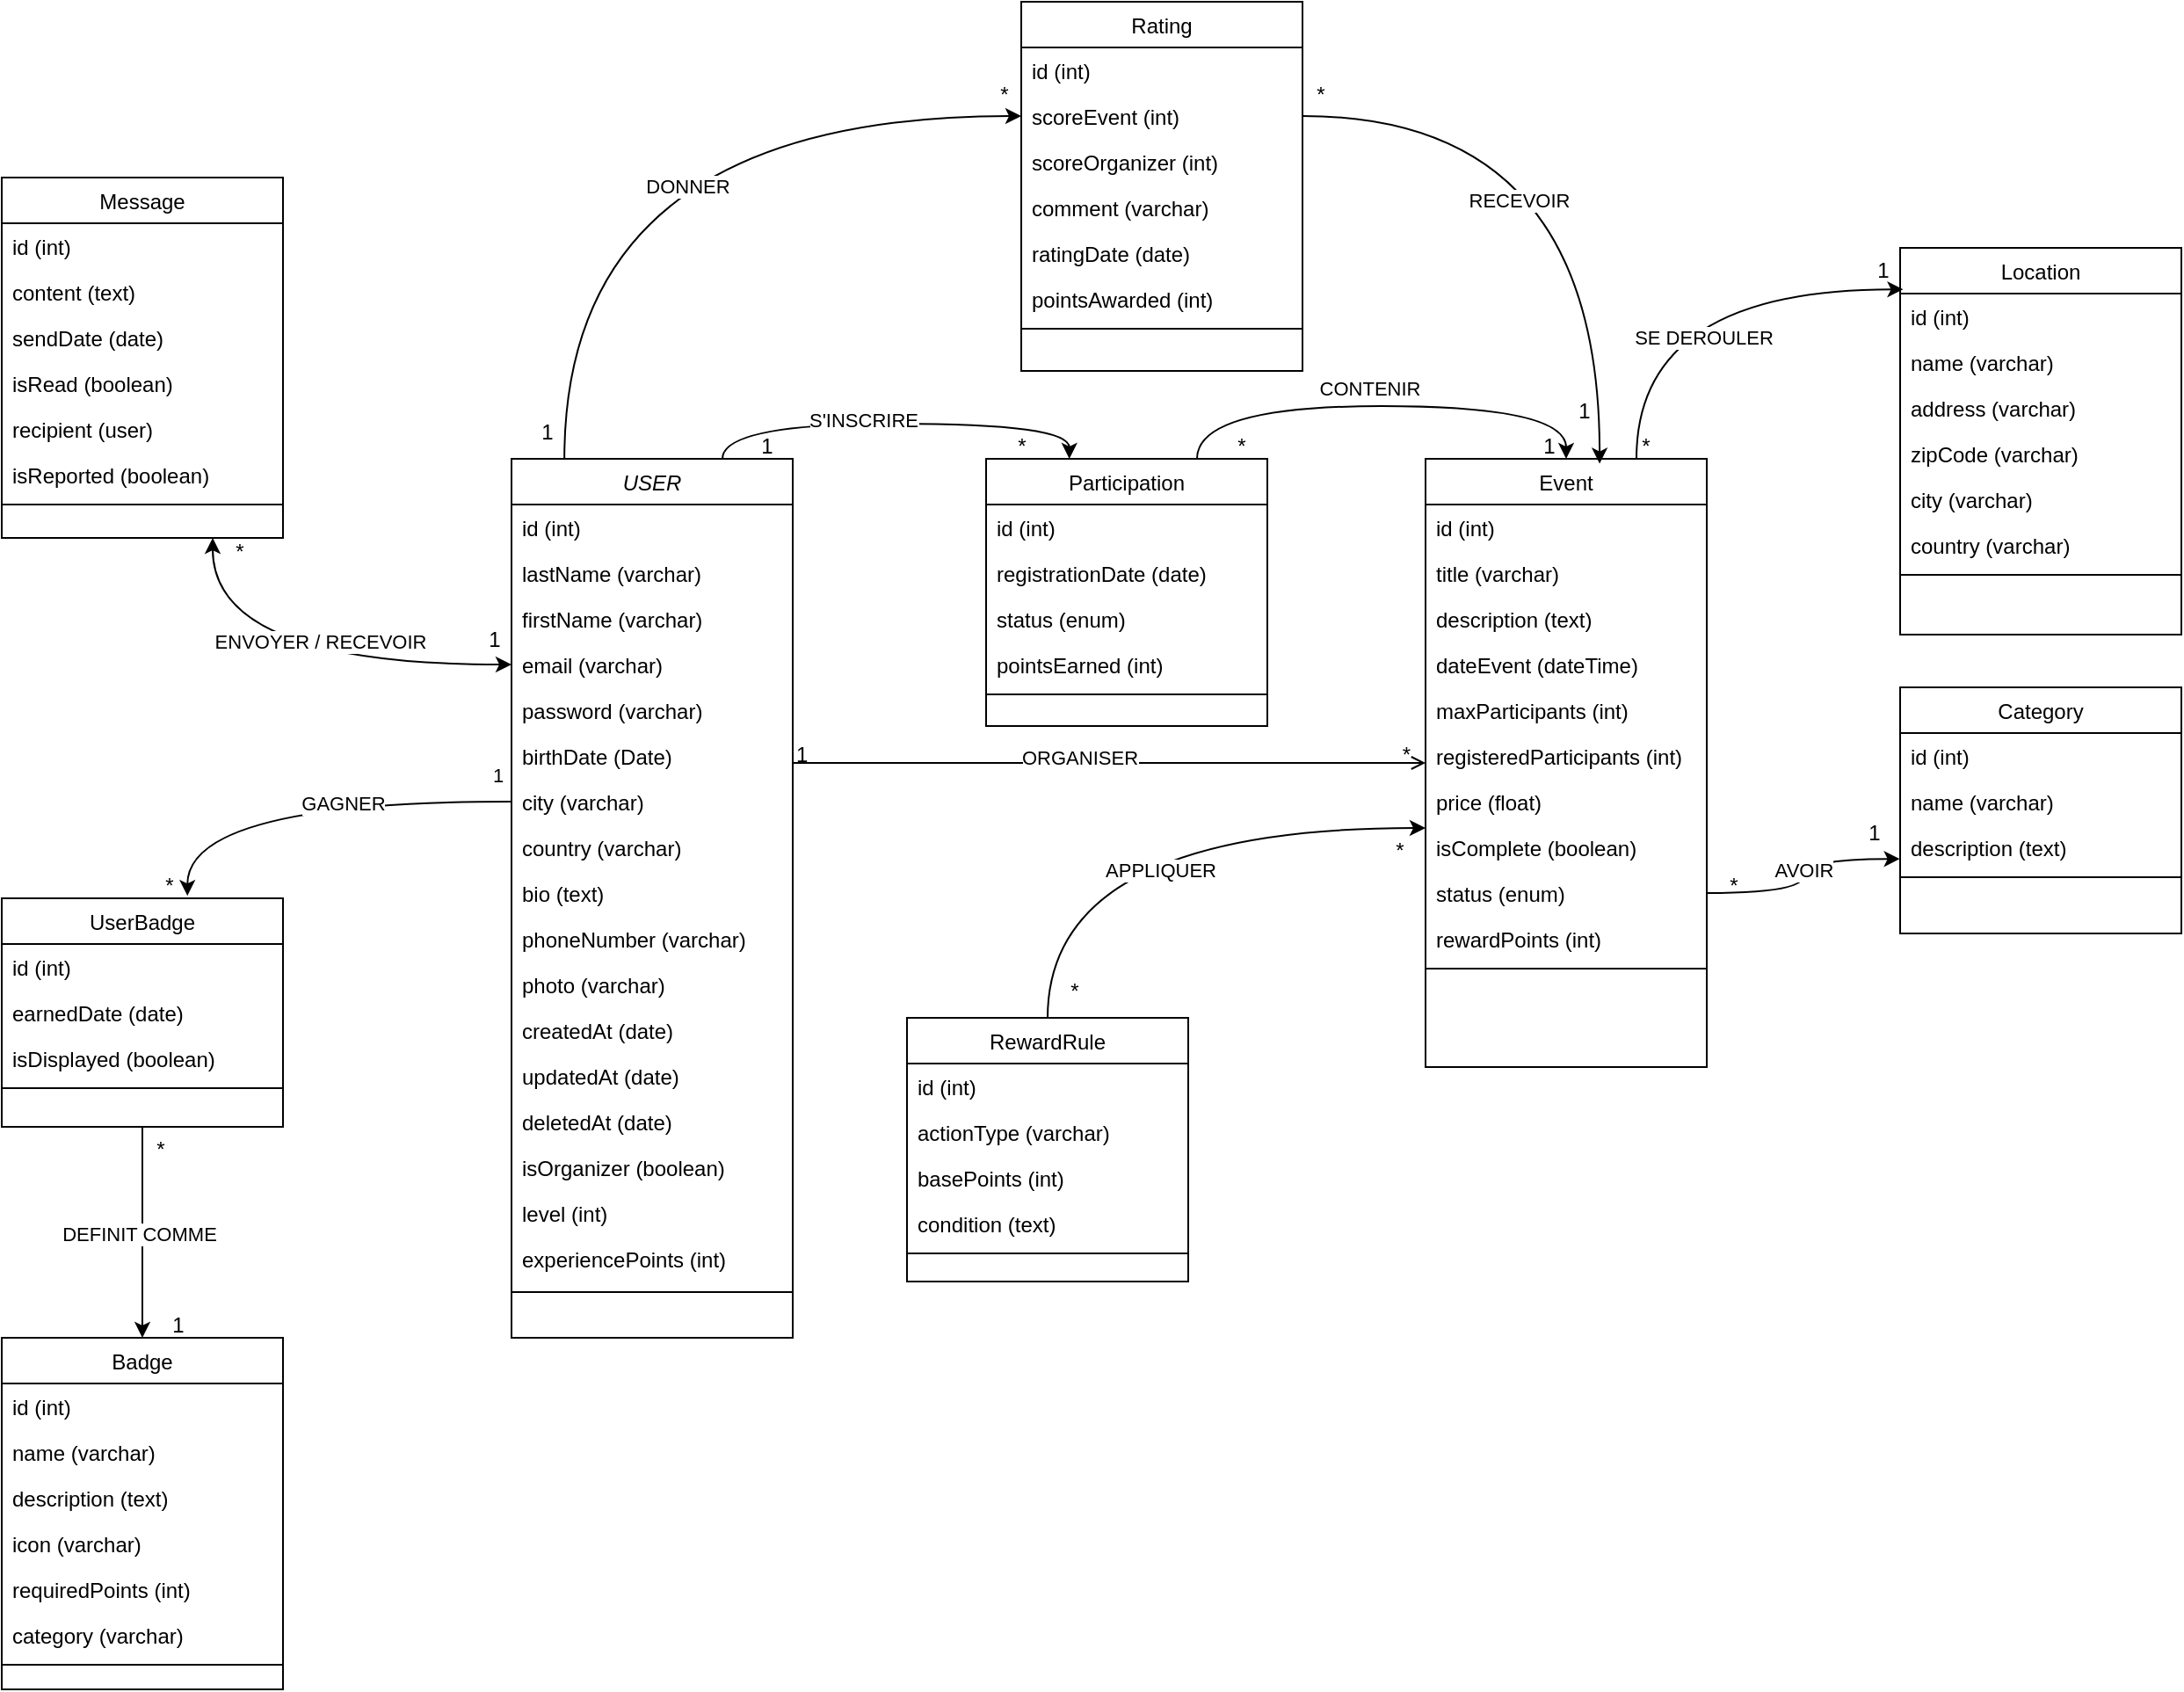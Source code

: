 <mxfile version="24.8.3" pages="3">
  <diagram id="C5RBs43oDa-KdzZeNtuy" name="Page-1">
    <mxGraphModel dx="3187" dy="1642" grid="1" gridSize="10" guides="1" tooltips="1" connect="1" arrows="1" fold="1" page="1" pageScale="1" pageWidth="827" pageHeight="1169" math="0" shadow="0">
      <root>
        <mxCell id="WIyWlLk6GJQsqaUBKTNV-0" />
        <mxCell id="WIyWlLk6GJQsqaUBKTNV-1" parent="WIyWlLk6GJQsqaUBKTNV-0" />
        <mxCell id="zkfFHV4jXpPFQw0GAbJ--0" value="USER" style="swimlane;fontStyle=2;align=center;verticalAlign=top;childLayout=stackLayout;horizontal=1;startSize=26;horizontalStack=0;resizeParent=1;resizeLast=0;collapsible=1;marginBottom=0;rounded=0;shadow=0;strokeWidth=1;" parent="WIyWlLk6GJQsqaUBKTNV-1" vertex="1">
          <mxGeometry x="330" y="320" width="160" height="500" as="geometry">
            <mxRectangle x="230" y="140" width="160" height="26" as="alternateBounds" />
          </mxGeometry>
        </mxCell>
        <mxCell id="zkfFHV4jXpPFQw0GAbJ--1" value="id (int)" style="text;align=left;verticalAlign=top;spacingLeft=4;spacingRight=4;overflow=hidden;rotatable=0;points=[[0,0.5],[1,0.5]];portConstraint=eastwest;" parent="zkfFHV4jXpPFQw0GAbJ--0" vertex="1">
          <mxGeometry y="26" width="160" height="26" as="geometry" />
        </mxCell>
        <mxCell id="zkfFHV4jXpPFQw0GAbJ--2" value="lastName (varchar)" style="text;align=left;verticalAlign=top;spacingLeft=4;spacingRight=4;overflow=hidden;rotatable=0;points=[[0,0.5],[1,0.5]];portConstraint=eastwest;rounded=0;shadow=0;html=0;" parent="zkfFHV4jXpPFQw0GAbJ--0" vertex="1">
          <mxGeometry y="52" width="160" height="26" as="geometry" />
        </mxCell>
        <mxCell id="zkfFHV4jXpPFQw0GAbJ--3" value="firstName (varchar)" style="text;align=left;verticalAlign=top;spacingLeft=4;spacingRight=4;overflow=hidden;rotatable=0;points=[[0,0.5],[1,0.5]];portConstraint=eastwest;rounded=0;shadow=0;html=0;" parent="zkfFHV4jXpPFQw0GAbJ--0" vertex="1">
          <mxGeometry y="78" width="160" height="26" as="geometry" />
        </mxCell>
        <mxCell id="zkfFHV4jXpPFQw0GAbJ--5" value="email (varchar)" style="text;align=left;verticalAlign=top;spacingLeft=4;spacingRight=4;overflow=hidden;rotatable=0;points=[[0,0.5],[1,0.5]];portConstraint=eastwest;" parent="zkfFHV4jXpPFQw0GAbJ--0" vertex="1">
          <mxGeometry y="104" width="160" height="26" as="geometry" />
        </mxCell>
        <mxCell id="frQt0z7kCmQg0s9N4Y5u-1" value="password (varchar)" style="text;align=left;verticalAlign=top;spacingLeft=4;spacingRight=4;overflow=hidden;rotatable=0;points=[[0,0.5],[1,0.5]];portConstraint=eastwest;rounded=0;shadow=0;html=0;" vertex="1" parent="zkfFHV4jXpPFQw0GAbJ--0">
          <mxGeometry y="130" width="160" height="26" as="geometry" />
        </mxCell>
        <mxCell id="frQt0z7kCmQg0s9N4Y5u-3" value="birthDate (Date)" style="text;align=left;verticalAlign=top;spacingLeft=4;spacingRight=4;overflow=hidden;rotatable=0;points=[[0,0.5],[1,0.5]];portConstraint=eastwest;rounded=0;shadow=0;html=0;" vertex="1" parent="zkfFHV4jXpPFQw0GAbJ--0">
          <mxGeometry y="156" width="160" height="26" as="geometry" />
        </mxCell>
        <mxCell id="frQt0z7kCmQg0s9N4Y5u-2" value="city (varchar)" style="text;align=left;verticalAlign=top;spacingLeft=4;spacingRight=4;overflow=hidden;rotatable=0;points=[[0,0.5],[1,0.5]];portConstraint=eastwest;rounded=0;shadow=0;html=0;" vertex="1" parent="zkfFHV4jXpPFQw0GAbJ--0">
          <mxGeometry y="182" width="160" height="26" as="geometry" />
        </mxCell>
        <mxCell id="frQt0z7kCmQg0s9N4Y5u-52" value="country (varchar)" style="text;align=left;verticalAlign=top;spacingLeft=4;spacingRight=4;overflow=hidden;rotatable=0;points=[[0,0.5],[1,0.5]];portConstraint=eastwest;rounded=0;shadow=0;html=0;" vertex="1" parent="zkfFHV4jXpPFQw0GAbJ--0">
          <mxGeometry y="208" width="160" height="26" as="geometry" />
        </mxCell>
        <mxCell id="frQt0z7kCmQg0s9N4Y5u-4" value="bio (text)" style="text;align=left;verticalAlign=top;spacingLeft=4;spacingRight=4;overflow=hidden;rotatable=0;points=[[0,0.5],[1,0.5]];portConstraint=eastwest;rounded=0;shadow=0;html=0;" vertex="1" parent="zkfFHV4jXpPFQw0GAbJ--0">
          <mxGeometry y="234" width="160" height="26" as="geometry" />
        </mxCell>
        <mxCell id="frQt0z7kCmQg0s9N4Y5u-26" value="phoneNumber (varchar)" style="text;align=left;verticalAlign=top;spacingLeft=4;spacingRight=4;overflow=hidden;rotatable=0;points=[[0,0.5],[1,0.5]];portConstraint=eastwest;rounded=0;shadow=0;html=0;" vertex="1" parent="zkfFHV4jXpPFQw0GAbJ--0">
          <mxGeometry y="260" width="160" height="26" as="geometry" />
        </mxCell>
        <mxCell id="frQt0z7kCmQg0s9N4Y5u-0" value="photo (varchar)" style="text;align=left;verticalAlign=top;spacingLeft=4;spacingRight=4;overflow=hidden;rotatable=0;points=[[0,0.5],[1,0.5]];portConstraint=eastwest;rounded=0;shadow=0;html=0;" vertex="1" parent="zkfFHV4jXpPFQw0GAbJ--0">
          <mxGeometry y="286" width="160" height="26" as="geometry" />
        </mxCell>
        <mxCell id="frQt0z7kCmQg0s9N4Y5u-54" value="createdAt (date)" style="text;align=left;verticalAlign=top;spacingLeft=4;spacingRight=4;overflow=hidden;rotatable=0;points=[[0,0.5],[1,0.5]];portConstraint=eastwest;rounded=0;shadow=0;html=0;" vertex="1" parent="zkfFHV4jXpPFQw0GAbJ--0">
          <mxGeometry y="312" width="160" height="26" as="geometry" />
        </mxCell>
        <mxCell id="frQt0z7kCmQg0s9N4Y5u-55" value="updatedAt (date)" style="text;align=left;verticalAlign=top;spacingLeft=4;spacingRight=4;overflow=hidden;rotatable=0;points=[[0,0.5],[1,0.5]];portConstraint=eastwest;rounded=0;shadow=0;html=0;" vertex="1" parent="zkfFHV4jXpPFQw0GAbJ--0">
          <mxGeometry y="338" width="160" height="26" as="geometry" />
        </mxCell>
        <mxCell id="frQt0z7kCmQg0s9N4Y5u-53" value="deletedAt (date)" style="text;align=left;verticalAlign=top;spacingLeft=4;spacingRight=4;overflow=hidden;rotatable=0;points=[[0,0.5],[1,0.5]];portConstraint=eastwest;rounded=0;shadow=0;html=0;" vertex="1" parent="zkfFHV4jXpPFQw0GAbJ--0">
          <mxGeometry y="364" width="160" height="26" as="geometry" />
        </mxCell>
        <mxCell id="frQt0z7kCmQg0s9N4Y5u-57" value="isOrganizer (boolean)" style="text;align=left;verticalAlign=top;spacingLeft=4;spacingRight=4;overflow=hidden;rotatable=0;points=[[0,0.5],[1,0.5]];portConstraint=eastwest;rounded=0;shadow=0;html=0;" vertex="1" parent="zkfFHV4jXpPFQw0GAbJ--0">
          <mxGeometry y="390" width="160" height="26" as="geometry" />
        </mxCell>
        <mxCell id="frQt0z7kCmQg0s9N4Y5u-60" value="level (int)" style="text;align=left;verticalAlign=top;spacingLeft=4;spacingRight=4;overflow=hidden;rotatable=0;points=[[0,0.5],[1,0.5]];portConstraint=eastwest;rounded=0;shadow=0;html=0;" vertex="1" parent="zkfFHV4jXpPFQw0GAbJ--0">
          <mxGeometry y="416" width="160" height="26" as="geometry" />
        </mxCell>
        <mxCell id="frQt0z7kCmQg0s9N4Y5u-58" value="experiencePoints (int)" style="text;align=left;verticalAlign=top;spacingLeft=4;spacingRight=4;overflow=hidden;rotatable=0;points=[[0,0.5],[1,0.5]];portConstraint=eastwest;rounded=0;shadow=0;html=0;" vertex="1" parent="zkfFHV4jXpPFQw0GAbJ--0">
          <mxGeometry y="442" width="160" height="26" as="geometry" />
        </mxCell>
        <mxCell id="zkfFHV4jXpPFQw0GAbJ--4" value="" style="line;html=1;strokeWidth=1;align=left;verticalAlign=middle;spacingTop=-1;spacingLeft=3;spacingRight=3;rotatable=0;labelPosition=right;points=[];portConstraint=eastwest;" parent="zkfFHV4jXpPFQw0GAbJ--0" vertex="1">
          <mxGeometry y="468" width="160" height="12" as="geometry" />
        </mxCell>
        <mxCell id="mFLtXefzZM77wNrUsiu5-21" style="edgeStyle=orthogonalEdgeStyle;rounded=0;orthogonalLoop=1;jettySize=auto;html=1;exitX=1;exitY=0.5;exitDx=0;exitDy=0;entryX=-0.001;entryY=0.754;entryDx=0;entryDy=0;entryPerimeter=0;curved=1;" edge="1" parent="WIyWlLk6GJQsqaUBKTNV-1" source="zkfFHV4jXpPFQw0GAbJ--22" target="frQt0z7kCmQg0s9N4Y5u-21">
          <mxGeometry relative="1" as="geometry">
            <mxPoint x="1130" y="720" as="targetPoint" />
          </mxGeometry>
        </mxCell>
        <mxCell id="mFLtXefzZM77wNrUsiu5-22" value="AVOIR" style="edgeLabel;html=1;align=center;verticalAlign=middle;resizable=0;points=[];" vertex="1" connectable="0" parent="mFLtXefzZM77wNrUsiu5-21">
          <mxGeometry x="0.056" relative="1" as="geometry">
            <mxPoint as="offset" />
          </mxGeometry>
        </mxCell>
        <mxCell id="zkfFHV4jXpPFQw0GAbJ--17" value="Event" style="swimlane;fontStyle=0;align=center;verticalAlign=top;childLayout=stackLayout;horizontal=1;startSize=26;horizontalStack=0;resizeParent=1;resizeLast=0;collapsible=1;marginBottom=0;rounded=0;shadow=0;strokeWidth=1;" parent="WIyWlLk6GJQsqaUBKTNV-1" vertex="1">
          <mxGeometry x="850" y="320" width="160" height="346" as="geometry">
            <mxRectangle x="550" y="140" width="160" height="26" as="alternateBounds" />
          </mxGeometry>
        </mxCell>
        <mxCell id="zkfFHV4jXpPFQw0GAbJ--18" value="id (int)" style="text;align=left;verticalAlign=top;spacingLeft=4;spacingRight=4;overflow=hidden;rotatable=0;points=[[0,0.5],[1,0.5]];portConstraint=eastwest;" parent="zkfFHV4jXpPFQw0GAbJ--17" vertex="1">
          <mxGeometry y="26" width="160" height="26" as="geometry" />
        </mxCell>
        <mxCell id="zkfFHV4jXpPFQw0GAbJ--19" value="title (varchar)" style="text;align=left;verticalAlign=top;spacingLeft=4;spacingRight=4;overflow=hidden;rotatable=0;points=[[0,0.5],[1,0.5]];portConstraint=eastwest;rounded=0;shadow=0;html=0;" parent="zkfFHV4jXpPFQw0GAbJ--17" vertex="1">
          <mxGeometry y="52" width="160" height="26" as="geometry" />
        </mxCell>
        <mxCell id="frQt0z7kCmQg0s9N4Y5u-5" value="description (text)" style="text;align=left;verticalAlign=top;spacingLeft=4;spacingRight=4;overflow=hidden;rotatable=0;points=[[0,0.5],[1,0.5]];portConstraint=eastwest;rounded=0;shadow=0;html=0;" vertex="1" parent="zkfFHV4jXpPFQw0GAbJ--17">
          <mxGeometry y="78" width="160" height="26" as="geometry" />
        </mxCell>
        <mxCell id="frQt0z7kCmQg0s9N4Y5u-6" value="dateEvent (dateTime)" style="text;align=left;verticalAlign=top;spacingLeft=4;spacingRight=4;overflow=hidden;rotatable=0;points=[[0,0.5],[1,0.5]];portConstraint=eastwest;rounded=0;shadow=0;html=0;" vertex="1" parent="zkfFHV4jXpPFQw0GAbJ--17">
          <mxGeometry y="104" width="160" height="26" as="geometry" />
        </mxCell>
        <mxCell id="frQt0z7kCmQg0s9N4Y5u-8" value="maxParticipants (int)" style="text;align=left;verticalAlign=top;spacingLeft=4;spacingRight=4;overflow=hidden;rotatable=0;points=[[0,0.5],[1,0.5]];portConstraint=eastwest;rounded=0;shadow=0;html=0;" vertex="1" parent="zkfFHV4jXpPFQw0GAbJ--17">
          <mxGeometry y="130" width="160" height="26" as="geometry" />
        </mxCell>
        <mxCell id="frQt0z7kCmQg0s9N4Y5u-50" value="registeredParticipants (int)" style="text;align=left;verticalAlign=top;spacingLeft=4;spacingRight=4;overflow=hidden;rotatable=0;points=[[0,0.5],[1,0.5]];portConstraint=eastwest;rounded=0;shadow=0;html=0;" vertex="1" parent="zkfFHV4jXpPFQw0GAbJ--17">
          <mxGeometry y="156" width="160" height="26" as="geometry" />
        </mxCell>
        <mxCell id="zkfFHV4jXpPFQw0GAbJ--21" value="price (float)" style="text;align=left;verticalAlign=top;spacingLeft=4;spacingRight=4;overflow=hidden;rotatable=0;points=[[0,0.5],[1,0.5]];portConstraint=eastwest;rounded=0;shadow=0;html=0;" parent="zkfFHV4jXpPFQw0GAbJ--17" vertex="1">
          <mxGeometry y="182" width="160" height="26" as="geometry" />
        </mxCell>
        <mxCell id="frQt0z7kCmQg0s9N4Y5u-25" value="isComplete (boolean)" style="text;align=left;verticalAlign=top;spacingLeft=4;spacingRight=4;overflow=hidden;rotatable=0;points=[[0,0.5],[1,0.5]];portConstraint=eastwest;rounded=0;shadow=0;html=0;" vertex="1" parent="zkfFHV4jXpPFQw0GAbJ--17">
          <mxGeometry y="208" width="160" height="26" as="geometry" />
        </mxCell>
        <mxCell id="zkfFHV4jXpPFQw0GAbJ--22" value="status (enum)" style="text;align=left;verticalAlign=top;spacingLeft=4;spacingRight=4;overflow=hidden;rotatable=0;points=[[0,0.5],[1,0.5]];portConstraint=eastwest;rounded=0;shadow=0;html=0;" parent="zkfFHV4jXpPFQw0GAbJ--17" vertex="1">
          <mxGeometry y="234" width="160" height="26" as="geometry" />
        </mxCell>
        <mxCell id="frQt0z7kCmQg0s9N4Y5u-61" value="rewardPoints (int)" style="text;align=left;verticalAlign=top;spacingLeft=4;spacingRight=4;overflow=hidden;rotatable=0;points=[[0,0.5],[1,0.5]];portConstraint=eastwest;rounded=0;shadow=0;html=0;" vertex="1" parent="zkfFHV4jXpPFQw0GAbJ--17">
          <mxGeometry y="260" width="160" height="26" as="geometry" />
        </mxCell>
        <mxCell id="zkfFHV4jXpPFQw0GAbJ--23" value="" style="line;html=1;strokeWidth=1;align=left;verticalAlign=middle;spacingTop=-1;spacingLeft=3;spacingRight=3;rotatable=0;labelPosition=right;points=[];portConstraint=eastwest;" parent="zkfFHV4jXpPFQw0GAbJ--17" vertex="1">
          <mxGeometry y="286" width="160" height="8" as="geometry" />
        </mxCell>
        <mxCell id="zkfFHV4jXpPFQw0GAbJ--26" value="" style="endArrow=open;shadow=0;strokeWidth=1;rounded=0;curved=0;endFill=1;edgeStyle=elbowEdgeStyle;elbow=vertical;" parent="WIyWlLk6GJQsqaUBKTNV-1" source="zkfFHV4jXpPFQw0GAbJ--0" target="zkfFHV4jXpPFQw0GAbJ--17" edge="1">
          <mxGeometry x="0.5" y="41" relative="1" as="geometry">
            <mxPoint x="650" y="502" as="sourcePoint" />
            <mxPoint x="810" y="502" as="targetPoint" />
            <mxPoint x="-40" y="32" as="offset" />
          </mxGeometry>
        </mxCell>
        <mxCell id="zkfFHV4jXpPFQw0GAbJ--27" value="1" style="resizable=0;align=left;verticalAlign=bottom;labelBackgroundColor=none;fontSize=12;" parent="zkfFHV4jXpPFQw0GAbJ--26" connectable="0" vertex="1">
          <mxGeometry x="-1" relative="1" as="geometry">
            <mxPoint y="4" as="offset" />
          </mxGeometry>
        </mxCell>
        <mxCell id="zkfFHV4jXpPFQw0GAbJ--28" value="*" style="resizable=0;align=right;verticalAlign=bottom;labelBackgroundColor=none;fontSize=12;" parent="zkfFHV4jXpPFQw0GAbJ--26" connectable="0" vertex="1">
          <mxGeometry x="1" relative="1" as="geometry">
            <mxPoint x="-7" y="4" as="offset" />
          </mxGeometry>
        </mxCell>
        <mxCell id="mFLtXefzZM77wNrUsiu5-12" value="ORGANISER" style="edgeLabel;html=1;align=center;verticalAlign=middle;resizable=0;points=[];" vertex="1" connectable="0" parent="zkfFHV4jXpPFQw0GAbJ--26">
          <mxGeometry x="-0.094" y="3" relative="1" as="geometry">
            <mxPoint as="offset" />
          </mxGeometry>
        </mxCell>
        <mxCell id="frQt0z7kCmQg0s9N4Y5u-9" value="Location" style="swimlane;fontStyle=0;align=center;verticalAlign=top;childLayout=stackLayout;horizontal=1;startSize=26;horizontalStack=0;resizeParent=1;resizeLast=0;collapsible=1;marginBottom=0;rounded=0;shadow=0;strokeWidth=1;" vertex="1" parent="WIyWlLk6GJQsqaUBKTNV-1">
          <mxGeometry x="1120" y="200" width="160" height="220" as="geometry">
            <mxRectangle x="340" y="380" width="170" height="26" as="alternateBounds" />
          </mxGeometry>
        </mxCell>
        <mxCell id="frQt0z7kCmQg0s9N4Y5u-10" value="id (int)" style="text;align=left;verticalAlign=top;spacingLeft=4;spacingRight=4;overflow=hidden;rotatable=0;points=[[0,0.5],[1,0.5]];portConstraint=eastwest;" vertex="1" parent="frQt0z7kCmQg0s9N4Y5u-9">
          <mxGeometry y="26" width="160" height="26" as="geometry" />
        </mxCell>
        <mxCell id="frQt0z7kCmQg0s9N4Y5u-17" value="name (varchar)" style="text;align=left;verticalAlign=top;spacingLeft=4;spacingRight=4;overflow=hidden;rotatable=0;points=[[0,0.5],[1,0.5]];portConstraint=eastwest;" vertex="1" parent="frQt0z7kCmQg0s9N4Y5u-9">
          <mxGeometry y="52" width="160" height="26" as="geometry" />
        </mxCell>
        <mxCell id="frQt0z7kCmQg0s9N4Y5u-18" value="address (varchar)" style="text;align=left;verticalAlign=top;spacingLeft=4;spacingRight=4;overflow=hidden;rotatable=0;points=[[0,0.5],[1,0.5]];portConstraint=eastwest;" vertex="1" parent="frQt0z7kCmQg0s9N4Y5u-9">
          <mxGeometry y="78" width="160" height="26" as="geometry" />
        </mxCell>
        <mxCell id="frQt0z7kCmQg0s9N4Y5u-16" value="zipCode (varchar)" style="text;align=left;verticalAlign=top;spacingLeft=4;spacingRight=4;overflow=hidden;rotatable=0;points=[[0,0.5],[1,0.5]];portConstraint=eastwest;" vertex="1" parent="frQt0z7kCmQg0s9N4Y5u-9">
          <mxGeometry y="104" width="160" height="26" as="geometry" />
        </mxCell>
        <mxCell id="frQt0z7kCmQg0s9N4Y5u-15" value="city (varchar)" style="text;align=left;verticalAlign=top;spacingLeft=4;spacingRight=4;overflow=hidden;rotatable=0;points=[[0,0.5],[1,0.5]];portConstraint=eastwest;" vertex="1" parent="frQt0z7kCmQg0s9N4Y5u-9">
          <mxGeometry y="130" width="160" height="26" as="geometry" />
        </mxCell>
        <mxCell id="frQt0z7kCmQg0s9N4Y5u-19" value="country (varchar)" style="text;align=left;verticalAlign=top;spacingLeft=4;spacingRight=4;overflow=hidden;rotatable=0;points=[[0,0.5],[1,0.5]];portConstraint=eastwest;" vertex="1" parent="frQt0z7kCmQg0s9N4Y5u-9">
          <mxGeometry y="156" width="160" height="26" as="geometry" />
        </mxCell>
        <mxCell id="frQt0z7kCmQg0s9N4Y5u-11" value="" style="line;html=1;strokeWidth=1;align=left;verticalAlign=middle;spacingTop=-1;spacingLeft=3;spacingRight=3;rotatable=0;labelPosition=right;points=[];portConstraint=eastwest;" vertex="1" parent="frQt0z7kCmQg0s9N4Y5u-9">
          <mxGeometry y="182" width="160" height="8" as="geometry" />
        </mxCell>
        <mxCell id="frQt0z7kCmQg0s9N4Y5u-20" value="Category" style="swimlane;fontStyle=0;align=center;verticalAlign=top;childLayout=stackLayout;horizontal=1;startSize=26;horizontalStack=0;resizeParent=1;resizeLast=0;collapsible=1;marginBottom=0;rounded=0;shadow=0;strokeWidth=1;" vertex="1" parent="WIyWlLk6GJQsqaUBKTNV-1">
          <mxGeometry x="1120" y="450" width="160" height="140" as="geometry">
            <mxRectangle x="340" y="380" width="170" height="26" as="alternateBounds" />
          </mxGeometry>
        </mxCell>
        <mxCell id="frQt0z7kCmQg0s9N4Y5u-23" value="id (int)" style="text;align=left;verticalAlign=top;spacingLeft=4;spacingRight=4;overflow=hidden;rotatable=0;points=[[0,0.5],[1,0.5]];portConstraint=eastwest;" vertex="1" parent="frQt0z7kCmQg0s9N4Y5u-20">
          <mxGeometry y="26" width="160" height="26" as="geometry" />
        </mxCell>
        <mxCell id="frQt0z7kCmQg0s9N4Y5u-24" value="name (varchar)" style="text;align=left;verticalAlign=top;spacingLeft=4;spacingRight=4;overflow=hidden;rotatable=0;points=[[0,0.5],[1,0.5]];portConstraint=eastwest;" vertex="1" parent="frQt0z7kCmQg0s9N4Y5u-20">
          <mxGeometry y="52" width="160" height="26" as="geometry" />
        </mxCell>
        <mxCell id="frQt0z7kCmQg0s9N4Y5u-21" value="description (text)" style="text;align=left;verticalAlign=top;spacingLeft=4;spacingRight=4;overflow=hidden;rotatable=0;points=[[0,0.5],[1,0.5]];portConstraint=eastwest;" vertex="1" parent="frQt0z7kCmQg0s9N4Y5u-20">
          <mxGeometry y="78" width="160" height="26" as="geometry" />
        </mxCell>
        <mxCell id="frQt0z7kCmQg0s9N4Y5u-22" value="" style="line;html=1;strokeWidth=1;align=left;verticalAlign=middle;spacingTop=-1;spacingLeft=3;spacingRight=3;rotatable=0;labelPosition=right;points=[];portConstraint=eastwest;" vertex="1" parent="frQt0z7kCmQg0s9N4Y5u-20">
          <mxGeometry y="104" width="160" height="8" as="geometry" />
        </mxCell>
        <mxCell id="frQt0z7kCmQg0s9N4Y5u-27" value="Rating" style="swimlane;fontStyle=0;align=center;verticalAlign=top;childLayout=stackLayout;horizontal=1;startSize=26;horizontalStack=0;resizeParent=1;resizeLast=0;collapsible=1;marginBottom=0;rounded=0;shadow=0;strokeWidth=1;" vertex="1" parent="WIyWlLk6GJQsqaUBKTNV-1">
          <mxGeometry x="620" y="60" width="160" height="210" as="geometry">
            <mxRectangle x="340" y="380" width="170" height="26" as="alternateBounds" />
          </mxGeometry>
        </mxCell>
        <mxCell id="frQt0z7kCmQg0s9N4Y5u-28" value="id (int)" style="text;align=left;verticalAlign=top;spacingLeft=4;spacingRight=4;overflow=hidden;rotatable=0;points=[[0,0.5],[1,0.5]];portConstraint=eastwest;" vertex="1" parent="frQt0z7kCmQg0s9N4Y5u-27">
          <mxGeometry y="26" width="160" height="26" as="geometry" />
        </mxCell>
        <mxCell id="frQt0z7kCmQg0s9N4Y5u-31" value="scoreEvent (int)" style="text;align=left;verticalAlign=top;spacingLeft=4;spacingRight=4;overflow=hidden;rotatable=0;points=[[0,0.5],[1,0.5]];portConstraint=eastwest;" vertex="1" parent="frQt0z7kCmQg0s9N4Y5u-27">
          <mxGeometry y="52" width="160" height="26" as="geometry" />
        </mxCell>
        <mxCell id="frQt0z7kCmQg0s9N4Y5u-56" value="scoreOrganizer (int)" style="text;align=left;verticalAlign=top;spacingLeft=4;spacingRight=4;overflow=hidden;rotatable=0;points=[[0,0.5],[1,0.5]];portConstraint=eastwest;" vertex="1" parent="frQt0z7kCmQg0s9N4Y5u-27">
          <mxGeometry y="78" width="160" height="26" as="geometry" />
        </mxCell>
        <mxCell id="frQt0z7kCmQg0s9N4Y5u-33" value="comment (varchar)" style="text;align=left;verticalAlign=top;spacingLeft=4;spacingRight=4;overflow=hidden;rotatable=0;points=[[0,0.5],[1,0.5]];portConstraint=eastwest;" vertex="1" parent="frQt0z7kCmQg0s9N4Y5u-27">
          <mxGeometry y="104" width="160" height="26" as="geometry" />
        </mxCell>
        <mxCell id="frQt0z7kCmQg0s9N4Y5u-32" value="ratingDate (date)" style="text;align=left;verticalAlign=top;spacingLeft=4;spacingRight=4;overflow=hidden;rotatable=0;points=[[0,0.5],[1,0.5]];portConstraint=eastwest;" vertex="1" parent="frQt0z7kCmQg0s9N4Y5u-27">
          <mxGeometry y="130" width="160" height="26" as="geometry" />
        </mxCell>
        <mxCell id="frQt0z7kCmQg0s9N4Y5u-63" value="pointsAwarded (int)" style="text;align=left;verticalAlign=top;spacingLeft=4;spacingRight=4;overflow=hidden;rotatable=0;points=[[0,0.5],[1,0.5]];portConstraint=eastwest;" vertex="1" parent="frQt0z7kCmQg0s9N4Y5u-27">
          <mxGeometry y="156" width="160" height="26" as="geometry" />
        </mxCell>
        <mxCell id="frQt0z7kCmQg0s9N4Y5u-29" value="" style="line;html=1;strokeWidth=1;align=left;verticalAlign=middle;spacingTop=-1;spacingLeft=3;spacingRight=3;rotatable=0;labelPosition=right;points=[];portConstraint=eastwest;" vertex="1" parent="frQt0z7kCmQg0s9N4Y5u-27">
          <mxGeometry y="182" width="160" height="8" as="geometry" />
        </mxCell>
        <mxCell id="frQt0z7kCmQg0s9N4Y5u-35" value="Message" style="swimlane;fontStyle=0;align=center;verticalAlign=top;childLayout=stackLayout;horizontal=1;startSize=26;horizontalStack=0;resizeParent=1;resizeLast=0;collapsible=1;marginBottom=0;rounded=0;shadow=0;strokeWidth=1;" vertex="1" parent="WIyWlLk6GJQsqaUBKTNV-1">
          <mxGeometry x="40" y="160" width="160" height="205" as="geometry">
            <mxRectangle x="340" y="380" width="170" height="26" as="alternateBounds" />
          </mxGeometry>
        </mxCell>
        <mxCell id="frQt0z7kCmQg0s9N4Y5u-36" value="id (int)" style="text;align=left;verticalAlign=top;spacingLeft=4;spacingRight=4;overflow=hidden;rotatable=0;points=[[0,0.5],[1,0.5]];portConstraint=eastwest;" vertex="1" parent="frQt0z7kCmQg0s9N4Y5u-35">
          <mxGeometry y="26" width="160" height="26" as="geometry" />
        </mxCell>
        <mxCell id="frQt0z7kCmQg0s9N4Y5u-39" value="content (text)" style="text;align=left;verticalAlign=top;spacingLeft=4;spacingRight=4;overflow=hidden;rotatable=0;points=[[0,0.5],[1,0.5]];portConstraint=eastwest;" vertex="1" parent="frQt0z7kCmQg0s9N4Y5u-35">
          <mxGeometry y="52" width="160" height="26" as="geometry" />
        </mxCell>
        <mxCell id="frQt0z7kCmQg0s9N4Y5u-38" value="sendDate (date)" style="text;align=left;verticalAlign=top;spacingLeft=4;spacingRight=4;overflow=hidden;rotatable=0;points=[[0,0.5],[1,0.5]];portConstraint=eastwest;" vertex="1" parent="frQt0z7kCmQg0s9N4Y5u-35">
          <mxGeometry y="78" width="160" height="26" as="geometry" />
        </mxCell>
        <mxCell id="frQt0z7kCmQg0s9N4Y5u-41" value="isRead (boolean)" style="text;align=left;verticalAlign=top;spacingLeft=4;spacingRight=4;overflow=hidden;rotatable=0;points=[[0,0.5],[1,0.5]];portConstraint=eastwest;" vertex="1" parent="frQt0z7kCmQg0s9N4Y5u-35">
          <mxGeometry y="104" width="160" height="26" as="geometry" />
        </mxCell>
        <mxCell id="frQt0z7kCmQg0s9N4Y5u-40" value="recipient (user)" style="text;align=left;verticalAlign=top;spacingLeft=4;spacingRight=4;overflow=hidden;rotatable=0;points=[[0,0.5],[1,0.5]];portConstraint=eastwest;" vertex="1" parent="frQt0z7kCmQg0s9N4Y5u-35">
          <mxGeometry y="130" width="160" height="26" as="geometry" />
        </mxCell>
        <mxCell id="frQt0z7kCmQg0s9N4Y5u-51" value="isReported (boolean)" style="text;align=left;verticalAlign=top;spacingLeft=4;spacingRight=4;overflow=hidden;rotatable=0;points=[[0,0.5],[1,0.5]];portConstraint=eastwest;" vertex="1" parent="frQt0z7kCmQg0s9N4Y5u-35">
          <mxGeometry y="156" width="160" height="26" as="geometry" />
        </mxCell>
        <mxCell id="frQt0z7kCmQg0s9N4Y5u-37" value="" style="line;html=1;strokeWidth=1;align=left;verticalAlign=middle;spacingTop=-1;spacingLeft=3;spacingRight=3;rotatable=0;labelPosition=right;points=[];portConstraint=eastwest;" vertex="1" parent="frQt0z7kCmQg0s9N4Y5u-35">
          <mxGeometry y="182" width="160" height="8" as="geometry" />
        </mxCell>
        <mxCell id="frQt0z7kCmQg0s9N4Y5u-42" value="Participation" style="swimlane;fontStyle=0;align=center;verticalAlign=top;childLayout=stackLayout;horizontal=1;startSize=26;horizontalStack=0;resizeParent=1;resizeLast=0;collapsible=1;marginBottom=0;rounded=0;shadow=0;strokeWidth=1;" vertex="1" parent="WIyWlLk6GJQsqaUBKTNV-1">
          <mxGeometry x="600" y="320" width="160" height="152" as="geometry">
            <mxRectangle x="600" y="320" width="160" height="26" as="alternateBounds" />
          </mxGeometry>
        </mxCell>
        <mxCell id="frQt0z7kCmQg0s9N4Y5u-43" value="id (int)" style="text;align=left;verticalAlign=top;spacingLeft=4;spacingRight=4;overflow=hidden;rotatable=0;points=[[0,0.5],[1,0.5]];portConstraint=eastwest;" vertex="1" parent="frQt0z7kCmQg0s9N4Y5u-42">
          <mxGeometry y="26" width="160" height="26" as="geometry" />
        </mxCell>
        <mxCell id="frQt0z7kCmQg0s9N4Y5u-48" value="registrationDate (date)" style="text;align=left;verticalAlign=top;spacingLeft=4;spacingRight=4;overflow=hidden;rotatable=0;points=[[0,0.5],[1,0.5]];portConstraint=eastwest;rounded=0;shadow=0;html=0;" vertex="1" parent="frQt0z7kCmQg0s9N4Y5u-42">
          <mxGeometry y="52" width="160" height="26" as="geometry" />
        </mxCell>
        <mxCell id="frQt0z7kCmQg0s9N4Y5u-49" value="status (enum)" style="text;align=left;verticalAlign=top;spacingLeft=4;spacingRight=4;overflow=hidden;rotatable=0;points=[[0,0.5],[1,0.5]];portConstraint=eastwest;rounded=0;shadow=0;html=0;" vertex="1" parent="frQt0z7kCmQg0s9N4Y5u-42">
          <mxGeometry y="78" width="160" height="26" as="geometry" />
        </mxCell>
        <mxCell id="frQt0z7kCmQg0s9N4Y5u-62" value="pointsEarned (int)" style="text;align=left;verticalAlign=top;spacingLeft=4;spacingRight=4;overflow=hidden;rotatable=0;points=[[0,0.5],[1,0.5]];portConstraint=eastwest;rounded=0;shadow=0;html=0;" vertex="1" parent="frQt0z7kCmQg0s9N4Y5u-42">
          <mxGeometry y="104" width="160" height="26" as="geometry" />
        </mxCell>
        <mxCell id="frQt0z7kCmQg0s9N4Y5u-45" value="" style="line;html=1;strokeWidth=1;align=left;verticalAlign=middle;spacingTop=-1;spacingLeft=3;spacingRight=3;rotatable=0;labelPosition=right;points=[];portConstraint=eastwest;" vertex="1" parent="frQt0z7kCmQg0s9N4Y5u-42">
          <mxGeometry y="130" width="160" height="8" as="geometry" />
        </mxCell>
        <mxCell id="mFLtXefzZM77wNrUsiu5-8" style="edgeStyle=orthogonalEdgeStyle;rounded=0;orthogonalLoop=1;jettySize=auto;html=1;exitX=0.5;exitY=1;exitDx=0;exitDy=0;" edge="1" parent="WIyWlLk6GJQsqaUBKTNV-1" source="frQt0z7kCmQg0s9N4Y5u-64" target="frQt0z7kCmQg0s9N4Y5u-70">
          <mxGeometry relative="1" as="geometry" />
        </mxCell>
        <mxCell id="mFLtXefzZM77wNrUsiu5-9" value="DEFINIT COMME" style="edgeLabel;html=1;align=center;verticalAlign=middle;resizable=0;points=[];" vertex="1" connectable="0" parent="mFLtXefzZM77wNrUsiu5-8">
          <mxGeometry x="0.017" y="-2" relative="1" as="geometry">
            <mxPoint as="offset" />
          </mxGeometry>
        </mxCell>
        <mxCell id="frQt0z7kCmQg0s9N4Y5u-64" value="UserBadge" style="swimlane;fontStyle=0;align=center;verticalAlign=top;childLayout=stackLayout;horizontal=1;startSize=26;horizontalStack=0;resizeParent=1;resizeLast=0;collapsible=1;marginBottom=0;rounded=0;shadow=0;strokeWidth=1;" vertex="1" parent="WIyWlLk6GJQsqaUBKTNV-1">
          <mxGeometry x="40" y="570" width="160" height="130" as="geometry">
            <mxRectangle x="130" y="380" width="160" height="26" as="alternateBounds" />
          </mxGeometry>
        </mxCell>
        <mxCell id="frQt0z7kCmQg0s9N4Y5u-65" value="id (int)" style="text;align=left;verticalAlign=top;spacingLeft=4;spacingRight=4;overflow=hidden;rotatable=0;points=[[0,0.5],[1,0.5]];portConstraint=eastwest;" vertex="1" parent="frQt0z7kCmQg0s9N4Y5u-64">
          <mxGeometry y="26" width="160" height="26" as="geometry" />
        </mxCell>
        <mxCell id="frQt0z7kCmQg0s9N4Y5u-66" value="earnedDate (date)" style="text;align=left;verticalAlign=top;spacingLeft=4;spacingRight=4;overflow=hidden;rotatable=0;points=[[0,0.5],[1,0.5]];portConstraint=eastwest;rounded=0;shadow=0;html=0;" vertex="1" parent="frQt0z7kCmQg0s9N4Y5u-64">
          <mxGeometry y="52" width="160" height="26" as="geometry" />
        </mxCell>
        <mxCell id="frQt0z7kCmQg0s9N4Y5u-67" value="isDisplayed (boolean)" style="text;align=left;verticalAlign=top;spacingLeft=4;spacingRight=4;overflow=hidden;rotatable=0;points=[[0,0.5],[1,0.5]];portConstraint=eastwest;rounded=0;shadow=0;html=0;" vertex="1" parent="frQt0z7kCmQg0s9N4Y5u-64">
          <mxGeometry y="78" width="160" height="26" as="geometry" />
        </mxCell>
        <mxCell id="frQt0z7kCmQg0s9N4Y5u-69" value="" style="line;html=1;strokeWidth=1;align=left;verticalAlign=middle;spacingTop=-1;spacingLeft=3;spacingRight=3;rotatable=0;labelPosition=right;points=[];portConstraint=eastwest;" vertex="1" parent="frQt0z7kCmQg0s9N4Y5u-64">
          <mxGeometry y="104" width="160" height="8" as="geometry" />
        </mxCell>
        <mxCell id="frQt0z7kCmQg0s9N4Y5u-70" value="Badge" style="swimlane;fontStyle=0;align=center;verticalAlign=top;childLayout=stackLayout;horizontal=1;startSize=26;horizontalStack=0;resizeParent=1;resizeLast=0;collapsible=1;marginBottom=0;rounded=0;shadow=0;strokeWidth=1;" vertex="1" parent="WIyWlLk6GJQsqaUBKTNV-1">
          <mxGeometry x="40" y="820" width="160" height="200" as="geometry">
            <mxRectangle x="130" y="380" width="160" height="26" as="alternateBounds" />
          </mxGeometry>
        </mxCell>
        <mxCell id="frQt0z7kCmQg0s9N4Y5u-71" value="id (int)" style="text;align=left;verticalAlign=top;spacingLeft=4;spacingRight=4;overflow=hidden;rotatable=0;points=[[0,0.5],[1,0.5]];portConstraint=eastwest;" vertex="1" parent="frQt0z7kCmQg0s9N4Y5u-70">
          <mxGeometry y="26" width="160" height="26" as="geometry" />
        </mxCell>
        <mxCell id="frQt0z7kCmQg0s9N4Y5u-76" value="name (varchar)" style="text;align=left;verticalAlign=top;spacingLeft=4;spacingRight=4;overflow=hidden;rotatable=0;points=[[0,0.5],[1,0.5]];portConstraint=eastwest;rounded=0;shadow=0;html=0;" vertex="1" parent="frQt0z7kCmQg0s9N4Y5u-70">
          <mxGeometry y="52" width="160" height="26" as="geometry" />
        </mxCell>
        <mxCell id="frQt0z7kCmQg0s9N4Y5u-74" value="description (text)" style="text;align=left;verticalAlign=top;spacingLeft=4;spacingRight=4;overflow=hidden;rotatable=0;points=[[0,0.5],[1,0.5]];portConstraint=eastwest;rounded=0;shadow=0;html=0;" vertex="1" parent="frQt0z7kCmQg0s9N4Y5u-70">
          <mxGeometry y="78" width="160" height="26" as="geometry" />
        </mxCell>
        <mxCell id="frQt0z7kCmQg0s9N4Y5u-77" value="icon (varchar)" style="text;align=left;verticalAlign=top;spacingLeft=4;spacingRight=4;overflow=hidden;rotatable=0;points=[[0,0.5],[1,0.5]];portConstraint=eastwest;rounded=0;shadow=0;html=0;" vertex="1" parent="frQt0z7kCmQg0s9N4Y5u-70">
          <mxGeometry y="104" width="160" height="26" as="geometry" />
        </mxCell>
        <mxCell id="frQt0z7kCmQg0s9N4Y5u-78" value="requiredPoints (int)" style="text;align=left;verticalAlign=top;spacingLeft=4;spacingRight=4;overflow=hidden;rotatable=0;points=[[0,0.5],[1,0.5]];portConstraint=eastwest;rounded=0;shadow=0;html=0;" vertex="1" parent="frQt0z7kCmQg0s9N4Y5u-70">
          <mxGeometry y="130" width="160" height="26" as="geometry" />
        </mxCell>
        <mxCell id="frQt0z7kCmQg0s9N4Y5u-79" value="category (varchar)" style="text;align=left;verticalAlign=top;spacingLeft=4;spacingRight=4;overflow=hidden;rotatable=0;points=[[0,0.5],[1,0.5]];portConstraint=eastwest;rounded=0;shadow=0;html=0;" vertex="1" parent="frQt0z7kCmQg0s9N4Y5u-70">
          <mxGeometry y="156" width="160" height="26" as="geometry" />
        </mxCell>
        <mxCell id="frQt0z7kCmQg0s9N4Y5u-75" value="" style="line;html=1;strokeWidth=1;align=left;verticalAlign=middle;spacingTop=-1;spacingLeft=3;spacingRight=3;rotatable=0;labelPosition=right;points=[];portConstraint=eastwest;" vertex="1" parent="frQt0z7kCmQg0s9N4Y5u-70">
          <mxGeometry y="182" width="160" height="8" as="geometry" />
        </mxCell>
        <mxCell id="frQt0z7kCmQg0s9N4Y5u-80" value="RewardRule" style="swimlane;fontStyle=0;align=center;verticalAlign=top;childLayout=stackLayout;horizontal=1;startSize=26;horizontalStack=0;resizeParent=1;resizeLast=0;collapsible=1;marginBottom=0;rounded=0;shadow=0;strokeWidth=1;" vertex="1" parent="WIyWlLk6GJQsqaUBKTNV-1">
          <mxGeometry x="555" y="638" width="160" height="150" as="geometry">
            <mxRectangle x="130" y="380" width="160" height="26" as="alternateBounds" />
          </mxGeometry>
        </mxCell>
        <mxCell id="frQt0z7kCmQg0s9N4Y5u-81" value="id (int)" style="text;align=left;verticalAlign=top;spacingLeft=4;spacingRight=4;overflow=hidden;rotatable=0;points=[[0,0.5],[1,0.5]];portConstraint=eastwest;" vertex="1" parent="frQt0z7kCmQg0s9N4Y5u-80">
          <mxGeometry y="26" width="160" height="26" as="geometry" />
        </mxCell>
        <mxCell id="frQt0z7kCmQg0s9N4Y5u-82" value="actionType (varchar)" style="text;align=left;verticalAlign=top;spacingLeft=4;spacingRight=4;overflow=hidden;rotatable=0;points=[[0,0.5],[1,0.5]];portConstraint=eastwest;rounded=0;shadow=0;html=0;" vertex="1" parent="frQt0z7kCmQg0s9N4Y5u-80">
          <mxGeometry y="52" width="160" height="26" as="geometry" />
        </mxCell>
        <mxCell id="frQt0z7kCmQg0s9N4Y5u-83" value="basePoints (int)" style="text;align=left;verticalAlign=top;spacingLeft=4;spacingRight=4;overflow=hidden;rotatable=0;points=[[0,0.5],[1,0.5]];portConstraint=eastwest;rounded=0;shadow=0;html=0;" vertex="1" parent="frQt0z7kCmQg0s9N4Y5u-80">
          <mxGeometry y="78" width="160" height="26" as="geometry" />
        </mxCell>
        <mxCell id="frQt0z7kCmQg0s9N4Y5u-85" value="condition (text)" style="text;align=left;verticalAlign=top;spacingLeft=4;spacingRight=4;overflow=hidden;rotatable=0;points=[[0,0.5],[1,0.5]];portConstraint=eastwest;rounded=0;shadow=0;html=0;" vertex="1" parent="frQt0z7kCmQg0s9N4Y5u-80">
          <mxGeometry y="104" width="160" height="26" as="geometry" />
        </mxCell>
        <mxCell id="frQt0z7kCmQg0s9N4Y5u-84" value="" style="line;html=1;strokeWidth=1;align=left;verticalAlign=middle;spacingTop=-1;spacingLeft=3;spacingRight=3;rotatable=0;labelPosition=right;points=[];portConstraint=eastwest;" vertex="1" parent="frQt0z7kCmQg0s9N4Y5u-80">
          <mxGeometry y="130" width="160" height="8" as="geometry" />
        </mxCell>
        <mxCell id="frQt0z7kCmQg0s9N4Y5u-92" value="" style="endArrow=classic;startArrow=classic;html=1;rounded=0;entryX=0;entryY=0.5;entryDx=0;entryDy=0;exitX=0.75;exitY=1;exitDx=0;exitDy=0;edgeStyle=orthogonalEdgeStyle;curved=1;" edge="1" parent="WIyWlLk6GJQsqaUBKTNV-1" source="frQt0z7kCmQg0s9N4Y5u-35" target="zkfFHV4jXpPFQw0GAbJ--5">
          <mxGeometry width="50" height="50" relative="1" as="geometry">
            <mxPoint x="140" y="360" as="sourcePoint" />
            <mxPoint x="310" y="490" as="targetPoint" />
          </mxGeometry>
        </mxCell>
        <mxCell id="frQt0z7kCmQg0s9N4Y5u-93" value="ENVOYER / RECEVOIR" style="edgeLabel;html=1;align=center;verticalAlign=middle;resizable=0;points=[];" vertex="1" connectable="0" parent="frQt0z7kCmQg0s9N4Y5u-92">
          <mxGeometry x="0.136" y="10" relative="1" as="geometry">
            <mxPoint x="-5" y="-3" as="offset" />
          </mxGeometry>
        </mxCell>
        <mxCell id="mFLtXefzZM77wNrUsiu5-0" value="1" style="text;html=1;align=center;verticalAlign=middle;resizable=0;points=[];autosize=1;strokeColor=none;fillColor=none;" vertex="1" parent="WIyWlLk6GJQsqaUBKTNV-1">
          <mxGeometry x="305" y="408" width="30" height="30" as="geometry" />
        </mxCell>
        <mxCell id="mFLtXefzZM77wNrUsiu5-1" value="*" style="text;html=1;align=center;verticalAlign=middle;resizable=0;points=[];autosize=1;strokeColor=none;fillColor=none;" vertex="1" parent="WIyWlLk6GJQsqaUBKTNV-1">
          <mxGeometry x="160" y="358" width="30" height="30" as="geometry" />
        </mxCell>
        <mxCell id="mFLtXefzZM77wNrUsiu5-4" style="edgeStyle=orthogonalEdgeStyle;rounded=0;orthogonalLoop=1;jettySize=auto;html=1;exitX=0;exitY=0.5;exitDx=0;exitDy=0;entryX=0.66;entryY=-0.011;entryDx=0;entryDy=0;entryPerimeter=0;curved=1;" edge="1" parent="WIyWlLk6GJQsqaUBKTNV-1" source="frQt0z7kCmQg0s9N4Y5u-2" target="frQt0z7kCmQg0s9N4Y5u-64">
          <mxGeometry relative="1" as="geometry" />
        </mxCell>
        <mxCell id="mFLtXefzZM77wNrUsiu5-5" value="GAGNER" style="edgeLabel;html=1;align=center;verticalAlign=middle;resizable=0;points=[];" vertex="1" connectable="0" parent="mFLtXefzZM77wNrUsiu5-4">
          <mxGeometry x="-0.188" y="1" relative="1" as="geometry">
            <mxPoint as="offset" />
          </mxGeometry>
        </mxCell>
        <mxCell id="mFLtXefzZM77wNrUsiu5-6" value="1" style="edgeLabel;html=1;align=center;verticalAlign=middle;resizable=0;points=[];" vertex="1" connectable="0" parent="mFLtXefzZM77wNrUsiu5-4">
          <mxGeometry x="-0.927" y="-2" relative="1" as="geometry">
            <mxPoint y="-13" as="offset" />
          </mxGeometry>
        </mxCell>
        <mxCell id="mFLtXefzZM77wNrUsiu5-7" value="*" style="text;html=1;align=center;verticalAlign=middle;resizable=0;points=[];autosize=1;strokeColor=none;fillColor=none;" vertex="1" parent="WIyWlLk6GJQsqaUBKTNV-1">
          <mxGeometry x="120" y="548" width="30" height="30" as="geometry" />
        </mxCell>
        <mxCell id="mFLtXefzZM77wNrUsiu5-10" value="*" style="text;html=1;align=center;verticalAlign=middle;resizable=0;points=[];autosize=1;strokeColor=none;fillColor=none;" vertex="1" parent="WIyWlLk6GJQsqaUBKTNV-1">
          <mxGeometry x="115" y="698" width="30" height="30" as="geometry" />
        </mxCell>
        <mxCell id="mFLtXefzZM77wNrUsiu5-11" value="1" style="text;html=1;align=center;verticalAlign=middle;resizable=0;points=[];autosize=1;strokeColor=none;fillColor=none;" vertex="1" parent="WIyWlLk6GJQsqaUBKTNV-1">
          <mxGeometry x="125" y="798" width="30" height="30" as="geometry" />
        </mxCell>
        <mxCell id="mFLtXefzZM77wNrUsiu5-15" value="*" style="text;html=1;align=center;verticalAlign=middle;resizable=0;points=[];autosize=1;strokeColor=none;fillColor=none;" vertex="1" parent="WIyWlLk6GJQsqaUBKTNV-1">
          <mxGeometry x="605" y="298" width="30" height="30" as="geometry" />
        </mxCell>
        <mxCell id="mFLtXefzZM77wNrUsiu5-16" value="1" style="text;html=1;align=center;verticalAlign=middle;resizable=0;points=[];autosize=1;strokeColor=none;fillColor=none;" vertex="1" parent="WIyWlLk6GJQsqaUBKTNV-1">
          <mxGeometry x="460" y="298" width="30" height="30" as="geometry" />
        </mxCell>
        <mxCell id="mFLtXefzZM77wNrUsiu5-17" style="edgeStyle=orthogonalEdgeStyle;rounded=0;orthogonalLoop=1;jettySize=auto;html=1;entryX=0.5;entryY=0;entryDx=0;entryDy=0;curved=1;exitX=0.75;exitY=0;exitDx=0;exitDy=0;" edge="1" parent="WIyWlLk6GJQsqaUBKTNV-1" source="frQt0z7kCmQg0s9N4Y5u-42" target="zkfFHV4jXpPFQw0GAbJ--17">
          <mxGeometry relative="1" as="geometry">
            <mxPoint x="720" y="290" as="sourcePoint" />
            <Array as="points">
              <mxPoint x="720" y="290" />
              <mxPoint x="930" y="290" />
            </Array>
          </mxGeometry>
        </mxCell>
        <mxCell id="mFLtXefzZM77wNrUsiu5-18" value="CONTENIR" style="edgeLabel;html=1;align=center;verticalAlign=middle;resizable=0;points=[];" vertex="1" connectable="0" parent="mFLtXefzZM77wNrUsiu5-17">
          <mxGeometry x="-0.195" y="-6" relative="1" as="geometry">
            <mxPoint x="19" y="-16" as="offset" />
          </mxGeometry>
        </mxCell>
        <mxCell id="mFLtXefzZM77wNrUsiu5-19" value="*" style="text;html=1;align=center;verticalAlign=middle;resizable=0;points=[];autosize=1;strokeColor=none;fillColor=none;" vertex="1" parent="WIyWlLk6GJQsqaUBKTNV-1">
          <mxGeometry x="730" y="298" width="30" height="30" as="geometry" />
        </mxCell>
        <mxCell id="mFLtXefzZM77wNrUsiu5-20" value="1" style="text;html=1;align=center;verticalAlign=middle;resizable=0;points=[];autosize=1;strokeColor=none;fillColor=none;" vertex="1" parent="WIyWlLk6GJQsqaUBKTNV-1">
          <mxGeometry x="905" y="298" width="30" height="30" as="geometry" />
        </mxCell>
        <mxCell id="mFLtXefzZM77wNrUsiu5-23" value="1" style="text;html=1;align=center;verticalAlign=middle;resizable=0;points=[];autosize=1;strokeColor=none;fillColor=none;" vertex="1" parent="WIyWlLk6GJQsqaUBKTNV-1">
          <mxGeometry x="1090" y="518" width="30" height="30" as="geometry" />
        </mxCell>
        <mxCell id="mFLtXefzZM77wNrUsiu5-24" value="*" style="text;html=1;align=center;verticalAlign=middle;resizable=0;points=[];autosize=1;strokeColor=none;fillColor=none;" vertex="1" parent="WIyWlLk6GJQsqaUBKTNV-1">
          <mxGeometry x="1010" y="548" width="30" height="30" as="geometry" />
        </mxCell>
        <mxCell id="mFLtXefzZM77wNrUsiu5-26" style="edgeStyle=orthogonalEdgeStyle;rounded=0;orthogonalLoop=1;jettySize=auto;html=1;exitX=0.75;exitY=0;exitDx=0;exitDy=0;entryX=0.011;entryY=-0.092;entryDx=0;entryDy=0;entryPerimeter=0;curved=1;" edge="1" parent="WIyWlLk6GJQsqaUBKTNV-1" source="zkfFHV4jXpPFQw0GAbJ--17" target="frQt0z7kCmQg0s9N4Y5u-10">
          <mxGeometry relative="1" as="geometry" />
        </mxCell>
        <mxCell id="mFLtXefzZM77wNrUsiu5-27" value="SE DEROULER" style="edgeLabel;html=1;align=center;verticalAlign=middle;resizable=0;points=[];" vertex="1" connectable="0" parent="mFLtXefzZM77wNrUsiu5-26">
          <mxGeometry x="0.084" y="-27" relative="1" as="geometry">
            <mxPoint as="offset" />
          </mxGeometry>
        </mxCell>
        <mxCell id="mFLtXefzZM77wNrUsiu5-28" value="1" style="text;html=1;align=center;verticalAlign=middle;resizable=0;points=[];autosize=1;strokeColor=none;fillColor=none;" vertex="1" parent="WIyWlLk6GJQsqaUBKTNV-1">
          <mxGeometry x="1095" y="198" width="30" height="30" as="geometry" />
        </mxCell>
        <mxCell id="mFLtXefzZM77wNrUsiu5-29" value="*" style="text;html=1;align=center;verticalAlign=middle;resizable=0;points=[];autosize=1;strokeColor=none;fillColor=none;" vertex="1" parent="WIyWlLk6GJQsqaUBKTNV-1">
          <mxGeometry x="960" y="298" width="30" height="30" as="geometry" />
        </mxCell>
        <mxCell id="mFLtXefzZM77wNrUsiu5-30" style="edgeStyle=orthogonalEdgeStyle;rounded=0;orthogonalLoop=1;jettySize=auto;html=1;exitX=0.188;exitY=0;exitDx=0;exitDy=0;entryX=0;entryY=0.5;entryDx=0;entryDy=0;curved=1;exitPerimeter=0;" edge="1" parent="WIyWlLk6GJQsqaUBKTNV-1" source="zkfFHV4jXpPFQw0GAbJ--0" target="frQt0z7kCmQg0s9N4Y5u-31">
          <mxGeometry relative="1" as="geometry" />
        </mxCell>
        <mxCell id="mFLtXefzZM77wNrUsiu5-31" value="DONNER" style="edgeLabel;html=1;align=center;verticalAlign=middle;resizable=0;points=[];" vertex="1" connectable="0" parent="mFLtXefzZM77wNrUsiu5-30">
          <mxGeometry x="0.018" relative="1" as="geometry">
            <mxPoint x="33" y="40" as="offset" />
          </mxGeometry>
        </mxCell>
        <mxCell id="mFLtXefzZM77wNrUsiu5-36" value="*" style="text;html=1;align=center;verticalAlign=middle;resizable=0;points=[];autosize=1;strokeColor=none;fillColor=none;" vertex="1" parent="WIyWlLk6GJQsqaUBKTNV-1">
          <mxGeometry x="595" y="98" width="30" height="30" as="geometry" />
        </mxCell>
        <mxCell id="mFLtXefzZM77wNrUsiu5-37" value="1" style="text;html=1;align=center;verticalAlign=middle;resizable=0;points=[];autosize=1;strokeColor=none;fillColor=none;" vertex="1" parent="WIyWlLk6GJQsqaUBKTNV-1">
          <mxGeometry x="335" y="290" width="30" height="30" as="geometry" />
        </mxCell>
        <mxCell id="mFLtXefzZM77wNrUsiu5-38" style="edgeStyle=orthogonalEdgeStyle;rounded=0;orthogonalLoop=1;jettySize=auto;html=1;exitX=1;exitY=0.5;exitDx=0;exitDy=0;entryX=0.619;entryY=0.008;entryDx=0;entryDy=0;entryPerimeter=0;curved=1;" edge="1" parent="WIyWlLk6GJQsqaUBKTNV-1" source="frQt0z7kCmQg0s9N4Y5u-31" target="zkfFHV4jXpPFQw0GAbJ--17">
          <mxGeometry relative="1" as="geometry" />
        </mxCell>
        <mxCell id="mFLtXefzZM77wNrUsiu5-39" value="RECEVOIR" style="edgeLabel;html=1;align=center;verticalAlign=middle;resizable=0;points=[];" vertex="1" connectable="0" parent="mFLtXefzZM77wNrUsiu5-38">
          <mxGeometry x="0.182" y="-46" relative="1" as="geometry">
            <mxPoint as="offset" />
          </mxGeometry>
        </mxCell>
        <mxCell id="mFLtXefzZM77wNrUsiu5-40" value="1" style="text;html=1;align=center;verticalAlign=middle;resizable=0;points=[];autosize=1;strokeColor=none;fillColor=none;" vertex="1" parent="WIyWlLk6GJQsqaUBKTNV-1">
          <mxGeometry x="925" y="278" width="30" height="30" as="geometry" />
        </mxCell>
        <mxCell id="mFLtXefzZM77wNrUsiu5-41" value="*" style="text;html=1;align=center;verticalAlign=middle;resizable=0;points=[];autosize=1;strokeColor=none;fillColor=none;" vertex="1" parent="WIyWlLk6GJQsqaUBKTNV-1">
          <mxGeometry x="775" y="98" width="30" height="30" as="geometry" />
        </mxCell>
        <mxCell id="mFLtXefzZM77wNrUsiu5-43" style="edgeStyle=orthogonalEdgeStyle;rounded=0;orthogonalLoop=1;jettySize=auto;html=1;entryX=0;entryY=0.077;entryDx=0;entryDy=0;entryPerimeter=0;curved=1;" edge="1" parent="WIyWlLk6GJQsqaUBKTNV-1" source="frQt0z7kCmQg0s9N4Y5u-80" target="frQt0z7kCmQg0s9N4Y5u-25">
          <mxGeometry relative="1" as="geometry" />
        </mxCell>
        <mxCell id="mFLtXefzZM77wNrUsiu5-44" value="APPLIQUER" style="edgeLabel;html=1;align=center;verticalAlign=middle;resizable=0;points=[];" vertex="1" connectable="0" parent="mFLtXefzZM77wNrUsiu5-43">
          <mxGeometry x="0.063" y="-24" relative="1" as="geometry">
            <mxPoint as="offset" />
          </mxGeometry>
        </mxCell>
        <mxCell id="mFLtXefzZM77wNrUsiu5-45" value="*" style="text;html=1;align=center;verticalAlign=middle;resizable=0;points=[];autosize=1;strokeColor=none;fillColor=none;" vertex="1" parent="WIyWlLk6GJQsqaUBKTNV-1">
          <mxGeometry x="635" y="608" width="30" height="30" as="geometry" />
        </mxCell>
        <mxCell id="mFLtXefzZM77wNrUsiu5-46" value="*" style="text;html=1;align=center;verticalAlign=middle;resizable=0;points=[];autosize=1;strokeColor=none;fillColor=none;" vertex="1" parent="WIyWlLk6GJQsqaUBKTNV-1">
          <mxGeometry x="820" y="528" width="30" height="30" as="geometry" />
        </mxCell>
        <mxCell id="mFLtXefzZM77wNrUsiu5-49" style="edgeStyle=orthogonalEdgeStyle;rounded=0;orthogonalLoop=1;jettySize=auto;html=1;exitX=0.75;exitY=0;exitDx=0;exitDy=0;entryX=0.296;entryY=0;entryDx=0;entryDy=0;entryPerimeter=0;curved=1;" edge="1" parent="WIyWlLk6GJQsqaUBKTNV-1" source="zkfFHV4jXpPFQw0GAbJ--0" target="frQt0z7kCmQg0s9N4Y5u-42">
          <mxGeometry relative="1" as="geometry" />
        </mxCell>
        <mxCell id="mFLtXefzZM77wNrUsiu5-50" value="S&#39;INSCRIRE" style="edgeLabel;html=1;align=center;verticalAlign=middle;resizable=0;points=[];" vertex="1" connectable="0" parent="mFLtXefzZM77wNrUsiu5-49">
          <mxGeometry x="-0.161" y="2" relative="1" as="geometry">
            <mxPoint as="offset" />
          </mxGeometry>
        </mxCell>
      </root>
    </mxGraphModel>
  </diagram>
  <diagram id="P92gCAAniffRrzs1RQb1" name="Page-2">
    <mxGraphModel dx="1594" dy="1219" grid="1" gridSize="10" guides="1" tooltips="1" connect="1" arrows="1" fold="1" page="1" pageScale="1" pageWidth="827" pageHeight="1169" math="0" shadow="0">
      <root>
        <mxCell id="0" />
        <mxCell id="1" parent="0" />
        <mxCell id="0tj10JxXKIyUEz0Usgl5-1" value="Visiteur" style="shape=umlActor;verticalLabelPosition=bottom;verticalAlign=top;html=1;" vertex="1" parent="1">
          <mxGeometry x="126" y="380" width="30" height="60" as="geometry" />
        </mxCell>
        <mxCell id="0tj10JxXKIyUEz0Usgl5-29" style="edgeStyle=orthogonalEdgeStyle;rounded=0;orthogonalLoop=1;jettySize=auto;html=1;" edge="1" parent="1" source="0tj10JxXKIyUEz0Usgl5-2">
          <mxGeometry relative="1" as="geometry">
            <mxPoint x="141" y="470" as="targetPoint" />
          </mxGeometry>
        </mxCell>
        <mxCell id="0tj10JxXKIyUEz0Usgl5-2" value="Utilisateur" style="shape=umlActor;verticalLabelPosition=bottom;verticalAlign=top;html=1;" vertex="1" parent="1">
          <mxGeometry x="126" y="630" width="30" height="60" as="geometry" />
        </mxCell>
        <mxCell id="0tj10JxXKIyUEz0Usgl5-3" value="Consulter les activités" style="ellipse;whiteSpace=wrap;html=1;" vertex="1" parent="1">
          <mxGeometry x="356" y="270" width="120" height="80" as="geometry" />
        </mxCell>
        <mxCell id="0tj10JxXKIyUEz0Usgl5-25" style="edgeStyle=orthogonalEdgeStyle;rounded=0;orthogonalLoop=1;jettySize=auto;html=1;exitX=0.5;exitY=0;exitDx=0;exitDy=0;dashed=1;dashPattern=8 8;" edge="1" parent="1" source="0tj10JxXKIyUEz0Usgl5-4" target="0tj10JxXKIyUEz0Usgl5-3">
          <mxGeometry relative="1" as="geometry" />
        </mxCell>
        <mxCell id="0tj10JxXKIyUEz0Usgl5-26" value="&amp;lt;&amp;lt;include&amp;gt;&amp;gt;" style="edgeLabel;html=1;align=center;verticalAlign=middle;resizable=0;points=[];" vertex="1" connectable="0" parent="0tj10JxXKIyUEz0Usgl5-25">
          <mxGeometry x="-0.004" y="1" relative="1" as="geometry">
            <mxPoint as="offset" />
          </mxGeometry>
        </mxCell>
        <mxCell id="0tj10JxXKIyUEz0Usgl5-4" value="Voir le détail d&#39;une activité" style="ellipse;whiteSpace=wrap;html=1;" vertex="1" parent="1">
          <mxGeometry x="356" y="420" width="120" height="80" as="geometry" />
        </mxCell>
        <mxCell id="0tj10JxXKIyUEz0Usgl5-27" style="edgeStyle=orthogonalEdgeStyle;rounded=0;orthogonalLoop=1;jettySize=auto;html=1;dashed=1;dashPattern=8 8;" edge="1" parent="1" source="0tj10JxXKIyUEz0Usgl5-5" target="0tj10JxXKIyUEz0Usgl5-4">
          <mxGeometry relative="1" as="geometry" />
        </mxCell>
        <mxCell id="0tj10JxXKIyUEz0Usgl5-28" value="&amp;lt;&amp;lt;include&amp;gt;&amp;gt;" style="edgeLabel;html=1;align=center;verticalAlign=middle;resizable=0;points=[];" vertex="1" connectable="0" parent="0tj10JxXKIyUEz0Usgl5-27">
          <mxGeometry x="0.028" y="3" relative="1" as="geometry">
            <mxPoint as="offset" />
          </mxGeometry>
        </mxCell>
        <mxCell id="0tj10JxXKIyUEz0Usgl5-5" value="S&#39;inscrire à une activité" style="ellipse;whiteSpace=wrap;html=1;" vertex="1" parent="1">
          <mxGeometry x="356" y="580" width="120" height="80" as="geometry" />
        </mxCell>
        <mxCell id="0tj10JxXKIyUEz0Usgl5-6" value="&lt;b&gt;&lt;font style=&quot;font-size: 16px;&quot;&gt;Diagramme de cas d&#39;utilisation pour l&#39;inscription à une activité&lt;/font&gt;&lt;/b&gt;" style="text;html=1;align=center;verticalAlign=middle;whiteSpace=wrap;rounded=0;" vertex="1" parent="1">
          <mxGeometry x="174" y="10" width="480" height="30" as="geometry" />
        </mxCell>
        <mxCell id="0tj10JxXKIyUEz0Usgl5-13" value="" style="endArrow=none;html=1;rounded=0;" edge="1" parent="1" source="0tj10JxXKIyUEz0Usgl5-1" target="0tj10JxXKIyUEz0Usgl5-3">
          <mxGeometry width="50" height="50" relative="1" as="geometry">
            <mxPoint x="306" y="370" as="sourcePoint" />
            <mxPoint x="356" y="320" as="targetPoint" />
          </mxGeometry>
        </mxCell>
        <mxCell id="0tj10JxXKIyUEz0Usgl5-14" value="" style="endArrow=none;html=1;rounded=0;entryX=0.017;entryY=0.375;entryDx=0;entryDy=0;entryPerimeter=0;" edge="1" parent="1" source="0tj10JxXKIyUEz0Usgl5-1" target="0tj10JxXKIyUEz0Usgl5-4">
          <mxGeometry width="50" height="50" relative="1" as="geometry">
            <mxPoint x="166" y="410" as="sourcePoint" />
            <mxPoint x="366" y="470" as="targetPoint" />
          </mxGeometry>
        </mxCell>
        <mxCell id="0tj10JxXKIyUEz0Usgl5-15" value="" style="endArrow=none;html=1;rounded=0;" edge="1" parent="1" source="0tj10JxXKIyUEz0Usgl5-1" target="0tj10JxXKIyUEz0Usgl5-5">
          <mxGeometry width="50" height="50" relative="1" as="geometry">
            <mxPoint x="166" y="423" as="sourcePoint" />
            <mxPoint x="368" y="460" as="targetPoint" />
          </mxGeometry>
        </mxCell>
        <mxCell id="0tj10JxXKIyUEz0Usgl5-19" style="edgeStyle=orthogonalEdgeStyle;rounded=0;orthogonalLoop=1;jettySize=auto;html=1;dashed=1;curved=1;entryX=0;entryY=0;entryDx=0;entryDy=0;dashPattern=8 8;" edge="1" parent="1" source="0tj10JxXKIyUEz0Usgl5-16" target="0tj10JxXKIyUEz0Usgl5-3">
          <mxGeometry relative="1" as="geometry" />
        </mxCell>
        <mxCell id="0tj10JxXKIyUEz0Usgl5-20" value="&amp;lt;&amp;lt;extend&amp;gt;&amp;gt;" style="edgeLabel;html=1;align=center;verticalAlign=middle;resizable=0;points=[];" vertex="1" connectable="0" parent="0tj10JxXKIyUEz0Usgl5-19">
          <mxGeometry x="-0.408" y="-9" relative="1" as="geometry">
            <mxPoint x="20" y="11" as="offset" />
          </mxGeometry>
        </mxCell>
        <mxCell id="0tj10JxXKIyUEz0Usgl5-16" value="Sélectionner une zone" style="ellipse;whiteSpace=wrap;html=1;" vertex="1" parent="1">
          <mxGeometry x="156" y="150" width="120" height="80" as="geometry" />
        </mxCell>
        <mxCell id="0tj10JxXKIyUEz0Usgl5-17" value="Sélectionner une date" style="ellipse;whiteSpace=wrap;html=1;" vertex="1" parent="1">
          <mxGeometry x="402" y="110" width="120" height="80" as="geometry" />
        </mxCell>
        <mxCell id="0tj10JxXKIyUEz0Usgl5-18" value="Sélectionner une activité" style="ellipse;whiteSpace=wrap;html=1;" vertex="1" parent="1">
          <mxGeometry x="572" y="140" width="120" height="80" as="geometry" />
        </mxCell>
        <mxCell id="0tj10JxXKIyUEz0Usgl5-21" style="edgeStyle=orthogonalEdgeStyle;rounded=0;orthogonalLoop=1;jettySize=auto;html=1;dashed=1;dashPattern=8 8;curved=1;" edge="1" parent="1" source="0tj10JxXKIyUEz0Usgl5-17" target="0tj10JxXKIyUEz0Usgl5-3">
          <mxGeometry relative="1" as="geometry" />
        </mxCell>
        <mxCell id="0tj10JxXKIyUEz0Usgl5-22" value="&amp;lt;&amp;lt;include&amp;gt;&amp;gt;" style="edgeLabel;html=1;align=center;verticalAlign=middle;resizable=0;points=[];" vertex="1" connectable="0" parent="0tj10JxXKIyUEz0Usgl5-21">
          <mxGeometry x="-0.046" y="-1" relative="1" as="geometry">
            <mxPoint as="offset" />
          </mxGeometry>
        </mxCell>
        <mxCell id="0tj10JxXKIyUEz0Usgl5-23" style="edgeStyle=orthogonalEdgeStyle;rounded=0;orthogonalLoop=1;jettySize=auto;html=1;entryX=0.886;entryY=0.15;entryDx=0;entryDy=0;entryPerimeter=0;dashed=1;dashPattern=8 8;curved=1;exitX=0.366;exitY=0.998;exitDx=0;exitDy=0;exitPerimeter=0;" edge="1" parent="1" source="0tj10JxXKIyUEz0Usgl5-18" target="0tj10JxXKIyUEz0Usgl5-3">
          <mxGeometry relative="1" as="geometry">
            <mxPoint x="522" y="220" as="sourcePoint" />
            <mxPoint x="472" y="293" as="targetPoint" />
          </mxGeometry>
        </mxCell>
        <mxCell id="0tj10JxXKIyUEz0Usgl5-24" value="&amp;lt;&amp;lt;include&amp;gt;&amp;gt;" style="edgeLabel;html=1;align=center;verticalAlign=middle;resizable=0;points=[];" vertex="1" connectable="0" parent="0tj10JxXKIyUEz0Usgl5-23">
          <mxGeometry x="-0.046" y="-1" relative="1" as="geometry">
            <mxPoint as="offset" />
          </mxGeometry>
        </mxCell>
        <mxCell id="0tj10JxXKIyUEz0Usgl5-30" value="" style="endArrow=none;html=1;rounded=0;" edge="1" parent="1" source="0tj10JxXKIyUEz0Usgl5-31" target="0tj10JxXKIyUEz0Usgl5-2">
          <mxGeometry width="50" height="50" relative="1" as="geometry">
            <mxPoint x="442" y="740" as="sourcePoint" />
            <mxPoint x="492" y="690" as="targetPoint" />
          </mxGeometry>
        </mxCell>
        <mxCell id="0tj10JxXKIyUEz0Usgl5-31" value="Se connecter" style="ellipse;whiteSpace=wrap;html=1;" vertex="1" parent="1">
          <mxGeometry x="362" y="750" width="120" height="80" as="geometry" />
        </mxCell>
        <mxCell id="0tj10JxXKIyUEz0Usgl5-32" style="edgeStyle=orthogonalEdgeStyle;rounded=0;orthogonalLoop=1;jettySize=auto;html=1;entryX=0.558;entryY=0.998;entryDx=0;entryDy=0;entryPerimeter=0;dashed=1;dashPattern=8 8;" edge="1" parent="1" source="0tj10JxXKIyUEz0Usgl5-31" target="0tj10JxXKIyUEz0Usgl5-5">
          <mxGeometry relative="1" as="geometry" />
        </mxCell>
        <mxCell id="0tj10JxXKIyUEz0Usgl5-33" value="&amp;lt;&amp;lt;extend&amp;gt;&amp;gt;" style="edgeLabel;html=1;align=center;verticalAlign=middle;resizable=0;points=[];" vertex="1" connectable="0" parent="0tj10JxXKIyUEz0Usgl5-32">
          <mxGeometry x="0.043" y="1" relative="1" as="geometry">
            <mxPoint as="offset" />
          </mxGeometry>
        </mxCell>
        <mxCell id="0tj10JxXKIyUEz0Usgl5-35" value="" style="edgeStyle=orthogonalEdgeStyle;rounded=0;orthogonalLoop=1;jettySize=auto;html=1;curved=1;dashed=1;dashPattern=8 8;" edge="1" parent="1" source="0tj10JxXKIyUEz0Usgl5-31" target="0tj10JxXKIyUEz0Usgl5-34">
          <mxGeometry relative="1" as="geometry" />
        </mxCell>
        <mxCell id="0tj10JxXKIyUEz0Usgl5-36" value="&amp;lt;&amp;lt;include&amp;gt;&amp;gt;" style="edgeLabel;html=1;align=center;verticalAlign=middle;resizable=0;points=[];" vertex="1" connectable="0" parent="0tj10JxXKIyUEz0Usgl5-35">
          <mxGeometry x="0.135" relative="1" as="geometry">
            <mxPoint as="offset" />
          </mxGeometry>
        </mxCell>
        <mxCell id="0tj10JxXKIyUEz0Usgl5-34" value="Créer un compte" style="ellipse;whiteSpace=wrap;html=1;" vertex="1" parent="1">
          <mxGeometry x="582" y="690" width="120" height="80" as="geometry" />
        </mxCell>
      </root>
    </mxGraphModel>
  </diagram>
  <diagram id="cIm1Tbjba0Tc5AwqtUw2" name="Page-3">
    <mxGraphModel dx="687" dy="1158" grid="1" gridSize="10" guides="1" tooltips="1" connect="1" arrows="1" fold="1" page="1" pageScale="1" pageWidth="827" pageHeight="1169" math="0" shadow="0">
      <root>
        <mxCell id="0" />
        <mxCell id="1" parent="0" />
        <mxCell id="5T1NbQgIR6Mrxo33GEoN-1" value="Utilisateur" style="shape=umlActor;verticalLabelPosition=bottom;verticalAlign=top;html=1;" vertex="1" parent="1">
          <mxGeometry x="970" y="250" width="30" height="60" as="geometry" />
        </mxCell>
        <mxCell id="5T1NbQgIR6Mrxo33GEoN-2" style="edgeStyle=orthogonalEdgeStyle;rounded=0;orthogonalLoop=1;jettySize=auto;html=1;" edge="1" parent="1" source="5T1NbQgIR6Mrxo33GEoN-3">
          <mxGeometry relative="1" as="geometry">
            <mxPoint x="985" y="340" as="targetPoint" />
          </mxGeometry>
        </mxCell>
        <mxCell id="5T1NbQgIR6Mrxo33GEoN-3" value="Organisateur" style="shape=umlActor;verticalLabelPosition=bottom;verticalAlign=top;html=1;" vertex="1" parent="1">
          <mxGeometry x="970" y="500" width="30" height="60" as="geometry" />
        </mxCell>
        <mxCell id="5T1NbQgIR6Mrxo33GEoN-4" value="Participe à un événement" style="ellipse;whiteSpace=wrap;html=1;" vertex="1" parent="1">
          <mxGeometry x="1140" y="240" width="120" height="80" as="geometry" />
        </mxCell>
        <mxCell id="5T1NbQgIR6Mrxo33GEoN-5" value="&lt;b&gt;&lt;font style=&quot;font-size: 16px;&quot;&gt;Diagramme de cas d&#39;utilisation pour l&#39;acquisition de points d&#39;expérience&lt;/font&gt;&lt;/b&gt;" style="text;html=1;align=center;verticalAlign=middle;whiteSpace=wrap;rounded=0;" vertex="1" parent="1">
          <mxGeometry x="950" y="20" width="580" height="30" as="geometry" />
        </mxCell>
        <mxCell id="5T1NbQgIR6Mrxo33GEoN-6" value="" style="endArrow=none;html=1;rounded=0;" edge="1" parent="1" source="5T1NbQgIR6Mrxo33GEoN-1" target="5T1NbQgIR6Mrxo33GEoN-4">
          <mxGeometry width="50" height="50" relative="1" as="geometry">
            <mxPoint x="1150" y="240" as="sourcePoint" />
            <mxPoint x="1200" y="190" as="targetPoint" />
          </mxGeometry>
        </mxCell>
        <mxCell id="5T1NbQgIR6Mrxo33GEoN-7" style="edgeStyle=orthogonalEdgeStyle;rounded=0;orthogonalLoop=1;jettySize=auto;html=1;exitX=0.5;exitY=0;exitDx=0;exitDy=0;entryX=0.5;entryY=1;entryDx=0;entryDy=0;curved=1;dashed=1;dashPattern=8 8;" edge="1" parent="1" source="5T1NbQgIR6Mrxo33GEoN-24" target="5T1NbQgIR6Mrxo33GEoN-10">
          <mxGeometry relative="1" as="geometry" />
        </mxCell>
        <mxCell id="5T1NbQgIR6Mrxo33GEoN-8" value="&amp;lt;&amp;lt;incule&amp;gt;&amp;gt;" style="edgeLabel;html=1;align=center;verticalAlign=middle;resizable=0;points=[];" vertex="1" connectable="0" parent="5T1NbQgIR6Mrxo33GEoN-7">
          <mxGeometry x="-0.015" y="8" relative="1" as="geometry">
            <mxPoint x="4" y="-13" as="offset" />
          </mxGeometry>
        </mxCell>
        <mxCell id="5T1NbQgIR6Mrxo33GEoN-9" value="Reçoit des points d&#39;expérience (utilisateur)" style="ellipse;whiteSpace=wrap;html=1;" vertex="1" parent="1">
          <mxGeometry x="1070" y="100" width="120" height="80" as="geometry" />
        </mxCell>
        <mxCell id="5T1NbQgIR6Mrxo33GEoN-10" value="Noter commenter la sortie" style="ellipse;whiteSpace=wrap;html=1;" vertex="1" parent="1">
          <mxGeometry x="1350" y="160" width="120" height="80" as="geometry" />
        </mxCell>
        <mxCell id="5T1NbQgIR6Mrxo33GEoN-11" style="edgeStyle=orthogonalEdgeStyle;rounded=0;orthogonalLoop=1;jettySize=auto;html=1;dashed=1;dashPattern=8 8;curved=1;" edge="1" parent="1" source="5T1NbQgIR6Mrxo33GEoN-9" target="5T1NbQgIR6Mrxo33GEoN-4">
          <mxGeometry relative="1" as="geometry" />
        </mxCell>
        <mxCell id="5T1NbQgIR6Mrxo33GEoN-12" value="&amp;lt;&amp;lt;include&amp;gt;&amp;gt;" style="edgeLabel;html=1;align=center;verticalAlign=middle;resizable=0;points=[];" vertex="1" connectable="0" parent="5T1NbQgIR6Mrxo33GEoN-11">
          <mxGeometry x="-0.046" y="-1" relative="1" as="geometry">
            <mxPoint as="offset" />
          </mxGeometry>
        </mxCell>
        <mxCell id="5T1NbQgIR6Mrxo33GEoN-13" value="" style="endArrow=none;html=1;rounded=0;" edge="1" parent="1" source="5T1NbQgIR6Mrxo33GEoN-16" target="5T1NbQgIR6Mrxo33GEoN-3">
          <mxGeometry width="50" height="50" relative="1" as="geometry">
            <mxPoint x="1286" y="610" as="sourcePoint" />
            <mxPoint x="1336" y="560" as="targetPoint" />
          </mxGeometry>
        </mxCell>
        <mxCell id="5T1NbQgIR6Mrxo33GEoN-14" style="edgeStyle=orthogonalEdgeStyle;rounded=0;orthogonalLoop=1;jettySize=auto;html=1;exitX=1;exitY=0.5;exitDx=0;exitDy=0;curved=1;dashed=1;dashPattern=8 8;" edge="1" parent="1" source="5T1NbQgIR6Mrxo33GEoN-16" target="5T1NbQgIR6Mrxo33GEoN-26">
          <mxGeometry relative="1" as="geometry" />
        </mxCell>
        <mxCell id="5T1NbQgIR6Mrxo33GEoN-15" value="&amp;lt;&amp;lt;extend&amp;gt;&amp;gt;" style="edgeLabel;html=1;align=center;verticalAlign=middle;resizable=0;points=[];" vertex="1" connectable="0" parent="5T1NbQgIR6Mrxo33GEoN-14">
          <mxGeometry x="0.084" y="8" relative="1" as="geometry">
            <mxPoint as="offset" />
          </mxGeometry>
        </mxCell>
        <mxCell id="5T1NbQgIR6Mrxo33GEoN-16" value="Crée un événement" style="ellipse;whiteSpace=wrap;html=1;" vertex="1" parent="1">
          <mxGeometry x="1140" y="490" width="120" height="80" as="geometry" />
        </mxCell>
        <mxCell id="5T1NbQgIR6Mrxo33GEoN-17" style="edgeStyle=orthogonalEdgeStyle;rounded=0;orthogonalLoop=1;jettySize=auto;html=1;entryX=0.5;entryY=1;entryDx=0;entryDy=0;dashed=1;dashPattern=8 8;" edge="1" parent="1" source="5T1NbQgIR6Mrxo33GEoN-16" target="5T1NbQgIR6Mrxo33GEoN-4">
          <mxGeometry relative="1" as="geometry">
            <mxPoint x="1266.96" y="529.84" as="targetPoint" />
          </mxGeometry>
        </mxCell>
        <mxCell id="5T1NbQgIR6Mrxo33GEoN-18" value="&amp;lt;&amp;lt;extend&amp;gt;&amp;gt;" style="edgeLabel;html=1;align=center;verticalAlign=middle;resizable=0;points=[];" vertex="1" connectable="0" parent="5T1NbQgIR6Mrxo33GEoN-17">
          <mxGeometry x="0.043" y="1" relative="1" as="geometry">
            <mxPoint as="offset" />
          </mxGeometry>
        </mxCell>
        <mxCell id="5T1NbQgIR6Mrxo33GEoN-19" value="" style="edgeStyle=orthogonalEdgeStyle;rounded=0;orthogonalLoop=1;jettySize=auto;html=1;curved=1;dashed=1;dashPattern=8 8;exitX=0.087;exitY=0.312;exitDx=0;exitDy=0;exitPerimeter=0;" edge="1" parent="1" source="5T1NbQgIR6Mrxo33GEoN-21" target="5T1NbQgIR6Mrxo33GEoN-16">
          <mxGeometry relative="1" as="geometry" />
        </mxCell>
        <mxCell id="5T1NbQgIR6Mrxo33GEoN-20" value="&amp;lt;&amp;lt;include&amp;gt;&amp;gt;" style="edgeLabel;html=1;align=center;verticalAlign=middle;resizable=0;points=[];" vertex="1" connectable="0" parent="5T1NbQgIR6Mrxo33GEoN-19">
          <mxGeometry x="0.135" relative="1" as="geometry">
            <mxPoint x="13" y="-5" as="offset" />
          </mxGeometry>
        </mxCell>
        <mxCell id="5T1NbQgIR6Mrxo33GEoN-21" value="Reçoit des points d&#39;expérience (organisateur)" style="ellipse;whiteSpace=wrap;html=1;" vertex="1" parent="1">
          <mxGeometry x="1310" y="590" width="120" height="80" as="geometry" />
        </mxCell>
        <mxCell id="5T1NbQgIR6Mrxo33GEoN-22" style="edgeStyle=orthogonalEdgeStyle;rounded=0;orthogonalLoop=1;jettySize=auto;html=1;exitX=1;exitY=0;exitDx=0;exitDy=0;entryX=0.059;entryY=0.671;entryDx=0;entryDy=0;entryPerimeter=0;curved=1;dashed=1;dashPattern=8 8;" edge="1" parent="1" source="5T1NbQgIR6Mrxo33GEoN-4" target="5T1NbQgIR6Mrxo33GEoN-10">
          <mxGeometry relative="1" as="geometry" />
        </mxCell>
        <mxCell id="5T1NbQgIR6Mrxo33GEoN-23" value="&amp;lt;&amp;lt;extend&amp;gt;&amp;gt;" style="edgeLabel;html=1;align=center;verticalAlign=middle;resizable=0;points=[];" vertex="1" connectable="0" parent="5T1NbQgIR6Mrxo33GEoN-22">
          <mxGeometry x="-0.326" y="18" relative="1" as="geometry">
            <mxPoint as="offset" />
          </mxGeometry>
        </mxCell>
        <mxCell id="5T1NbQgIR6Mrxo33GEoN-24" value="Reçoit des points d&#39;expérience (utilisateur et organisateur)" style="ellipse;whiteSpace=wrap;html=1;" vertex="1" parent="1">
          <mxGeometry x="1440" y="290" width="140" height="80" as="geometry" />
        </mxCell>
        <mxCell id="5T1NbQgIR6Mrxo33GEoN-25" value="Modifier un événement" style="ellipse;whiteSpace=wrap;html=1;" vertex="1" parent="1">
          <mxGeometry x="1340" y="390" width="120" height="80" as="geometry" />
        </mxCell>
        <mxCell id="5T1NbQgIR6Mrxo33GEoN-26" value="Supprimer un événement" style="ellipse;whiteSpace=wrap;html=1;" vertex="1" parent="1">
          <mxGeometry x="1340" y="490" width="120" height="80" as="geometry" />
        </mxCell>
        <mxCell id="5T1NbQgIR6Mrxo33GEoN-27" style="edgeStyle=orthogonalEdgeStyle;rounded=0;orthogonalLoop=1;jettySize=auto;html=1;entryX=0.785;entryY=0.108;entryDx=0;entryDy=0;entryPerimeter=0;curved=1;dashed=1;dashPattern=8 8;" edge="1" parent="1" source="5T1NbQgIR6Mrxo33GEoN-25" target="5T1NbQgIR6Mrxo33GEoN-16">
          <mxGeometry relative="1" as="geometry" />
        </mxCell>
        <mxCell id="5T1NbQgIR6Mrxo33GEoN-28" value="&amp;lt;&amp;lt;include&amp;gt;&amp;gt;" style="edgeLabel;html=1;align=center;verticalAlign=middle;resizable=0;points=[];" vertex="1" connectable="0" parent="5T1NbQgIR6Mrxo33GEoN-27">
          <mxGeometry x="-0.254" y="10" relative="1" as="geometry">
            <mxPoint as="offset" />
          </mxGeometry>
        </mxCell>
      </root>
    </mxGraphModel>
  </diagram>
</mxfile>

